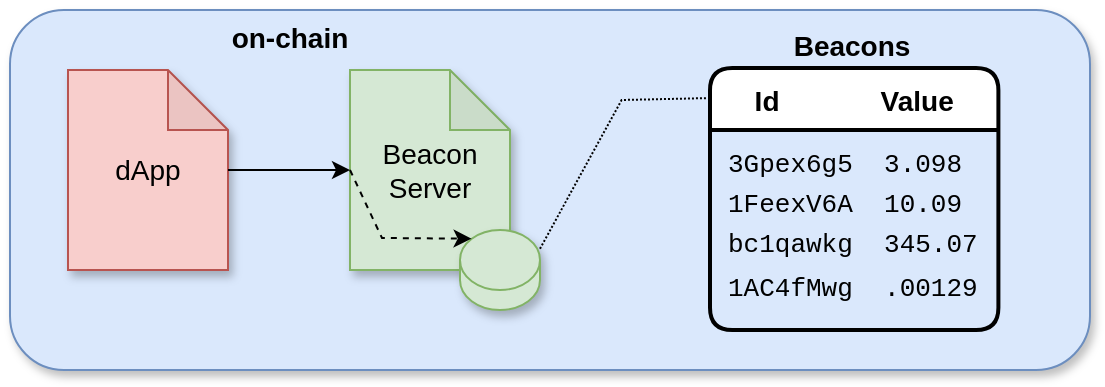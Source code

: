 <mxfile version="16.0.2" type="device"><diagram id="uewF9YqhRdv6pAOeMX_U" name="Page-1"><mxGraphModel dx="1106" dy="852" grid="1" gridSize="10" guides="1" tooltips="1" connect="1" arrows="1" fold="1" page="1" pageScale="1" pageWidth="850" pageHeight="1100" math="0" shadow="0"><root><mxCell id="0"/><mxCell id="1" parent="0"/><mxCell id="KzIwNXbmeuEr8kFnbLvl-1" value="" style="rounded=1;whiteSpace=wrap;html=1;shadow=1;fillColor=#dae8fc;strokeColor=#6c8ebf;" parent="1" vertex="1"><mxGeometry x="30" y="70" width="540" height="180" as="geometry"/></mxCell><mxCell id="KzIwNXbmeuEr8kFnbLvl-2" value="&lt;font style=&quot;font-size: 14px&quot;&gt;dApp&lt;/font&gt;" style="shape=note;whiteSpace=wrap;html=1;backgroundOutline=1;darkOpacity=0.05;shadow=1;fillColor=#f8cecc;strokeColor=#b85450;" parent="1" vertex="1"><mxGeometry x="59" y="100" width="80" height="100" as="geometry"/></mxCell><mxCell id="KzIwNXbmeuEr8kFnbLvl-3" value="&lt;font style=&quot;font-size: 14px&quot;&gt;Beacon&lt;br&gt;Server&lt;br&gt;&lt;/font&gt;" style="shape=note;whiteSpace=wrap;html=1;backgroundOutline=1;darkOpacity=0.05;shadow=1;fillColor=#d5e8d4;strokeColor=#82b366;" parent="1" vertex="1"><mxGeometry x="200" y="100" width="80" height="100" as="geometry"/></mxCell><mxCell id="KzIwNXbmeuEr8kFnbLvl-4" value="" style="endArrow=classic;html=1;rounded=0;fontSize=14;entryX=0;entryY=0.5;entryDx=0;entryDy=0;entryPerimeter=0;" parent="1" source="KzIwNXbmeuEr8kFnbLvl-2" target="KzIwNXbmeuEr8kFnbLvl-3" edge="1"><mxGeometry width="50" height="50" relative="1" as="geometry"><mxPoint x="229" y="340" as="sourcePoint"/><mxPoint x="279" y="290" as="targetPoint"/></mxGeometry></mxCell><mxCell id="KzIwNXbmeuEr8kFnbLvl-5" value="" style="shape=cylinder3;whiteSpace=wrap;html=1;boundedLbl=1;backgroundOutline=1;size=15;shadow=1;fontSize=14;fillColor=#d5e8d4;strokeColor=#82b366;" parent="1" vertex="1"><mxGeometry x="255" y="180" width="40" height="40" as="geometry"/></mxCell><mxCell id="KzIwNXbmeuEr8kFnbLvl-6" value="&lt;b&gt;on-chain&lt;/b&gt;" style="text;html=1;strokeColor=none;fillColor=none;align=center;verticalAlign=middle;whiteSpace=wrap;rounded=0;shadow=1;fontSize=14;" parent="1" vertex="1"><mxGeometry x="120" y="69" width="100" height="30" as="geometry"/></mxCell><mxCell id="DfA7S0rIBM0-lI5XVL0W-3" value="" style="endArrow=classic;html=1;rounded=0;dashed=1;exitX=0;exitY=0.5;exitDx=0;exitDy=0;exitPerimeter=0;entryX=0.145;entryY=0;entryDx=0;entryDy=4.35;entryPerimeter=0;" parent="1" source="KzIwNXbmeuEr8kFnbLvl-3" target="KzIwNXbmeuEr8kFnbLvl-5" edge="1"><mxGeometry width="50" height="50" relative="1" as="geometry"><mxPoint x="176" y="327" as="sourcePoint"/><mxPoint x="226" y="277" as="targetPoint"/><Array as="points"><mxPoint x="216" y="184"/></Array></mxGeometry></mxCell><mxCell id="DfA7S0rIBM0-lI5XVL0W-4" value="Id             Value" style="swimlane;childLayout=stackLayout;horizontal=1;startSize=31;horizontalStack=0;rounded=1;fontSize=14;fontStyle=1;strokeWidth=2;resizeParent=0;resizeLast=1;shadow=0;dashed=0;align=center;arcSize=12;" parent="1" vertex="1"><mxGeometry x="380" y="99" width="144.2" height="131" as="geometry"><mxRectangle x="385.8" y="100" width="90" height="30" as="alternateBounds"/></mxGeometry></mxCell><mxCell id="DfA7S0rIBM0-lI5XVL0W-6" value="" style="endArrow=none;html=1;rounded=0;fontSize=14;exitX=0.855;exitY=0;exitDx=0;exitDy=4.35;exitPerimeter=0;entryX=-0.01;entryY=0.115;entryDx=0;entryDy=0;entryPerimeter=0;dashed=1;dashPattern=1 1;endFill=0;" parent="1" target="DfA7S0rIBM0-lI5XVL0W-4" edge="1"><mxGeometry width="50" height="50" relative="1" as="geometry"><mxPoint x="295" y="189.35" as="sourcePoint"/><mxPoint x="515.8" y="453" as="targetPoint"/><Array as="points"><mxPoint x="335.8" y="115"/></Array></mxGeometry></mxCell><mxCell id="lj-8nhKF2txn_Z6FBCCV-1" value="&lt;font face=&quot;Helvetica&quot; style=&quot;font-size: 14px&quot;&gt;&lt;b&gt;Beacons&lt;/b&gt;&lt;/font&gt;" style="text;html=1;strokeColor=none;fillColor=none;align=center;verticalAlign=middle;whiteSpace=wrap;rounded=0;fontFamily=Courier New;" parent="1" vertex="1"><mxGeometry x="421.1" y="73" width="60" height="30" as="geometry"/></mxCell><mxCell id="lj-8nhKF2txn_Z6FBCCV-2" value="&lt;span style=&quot;font-size: 13px&quot;&gt;3Gpex6g5&amp;nbsp; 3.098&lt;/span&gt;" style="text;html=1;strokeColor=none;fillColor=none;align=left;verticalAlign=middle;whiteSpace=wrap;rounded=0;fontFamily=Courier New;" parent="1" vertex="1"><mxGeometry x="386.6" y="137" width="129" height="20" as="geometry"/></mxCell><mxCell id="lj-8nhKF2txn_Z6FBCCV-3" value="&lt;span style=&quot;font-size: 13px;&quot;&gt;1FeexV6A&amp;nbsp; 10.09&lt;/span&gt;" style="text;html=1;strokeColor=none;fillColor=none;align=left;verticalAlign=middle;whiteSpace=wrap;rounded=0;fontFamily=Courier New;" parent="1" vertex="1"><mxGeometry x="386.6" y="157" width="129" height="20" as="geometry"/></mxCell><mxCell id="lj-8nhKF2txn_Z6FBCCV-4" value="&lt;span style=&quot;font-size: 13px;&quot;&gt;bc1qawkg&amp;nbsp; 345.07&lt;/span&gt;" style="text;html=1;strokeColor=none;fillColor=none;align=left;verticalAlign=middle;whiteSpace=wrap;rounded=0;fontFamily=Courier New;" parent="1" vertex="1"><mxGeometry x="386.6" y="177" width="129" height="20" as="geometry"/></mxCell><mxCell id="lj-8nhKF2txn_Z6FBCCV-5" value="&lt;span style=&quot;font-size: 13px;&quot;&gt;1AC4fMwg&amp;nbsp; .00129&lt;/span&gt;" style="text;html=1;strokeColor=none;fillColor=none;align=left;verticalAlign=middle;whiteSpace=wrap;rounded=0;fontFamily=Courier New;" parent="1" vertex="1"><mxGeometry x="386.6" y="197" width="129" height="23" as="geometry"/></mxCell><mxCell id="b9t4jN0H3xZG99Pr40Qm-2" value="" style="shape=image;verticalLabelPosition=bottom;labelBackgroundColor=#ffffff;verticalAlign=top;aspect=fixed;imageAspect=0;image=/Users/warren/DEV/api3-docs/docs/.vuepress/public/img/Beacons-icon-black.png;" vertex="1" parent="1"><mxGeometry x="481.1" y="77.62" width="18" height="20.77" as="geometry"/></mxCell></root></mxGraphModel></diagram></mxfile>